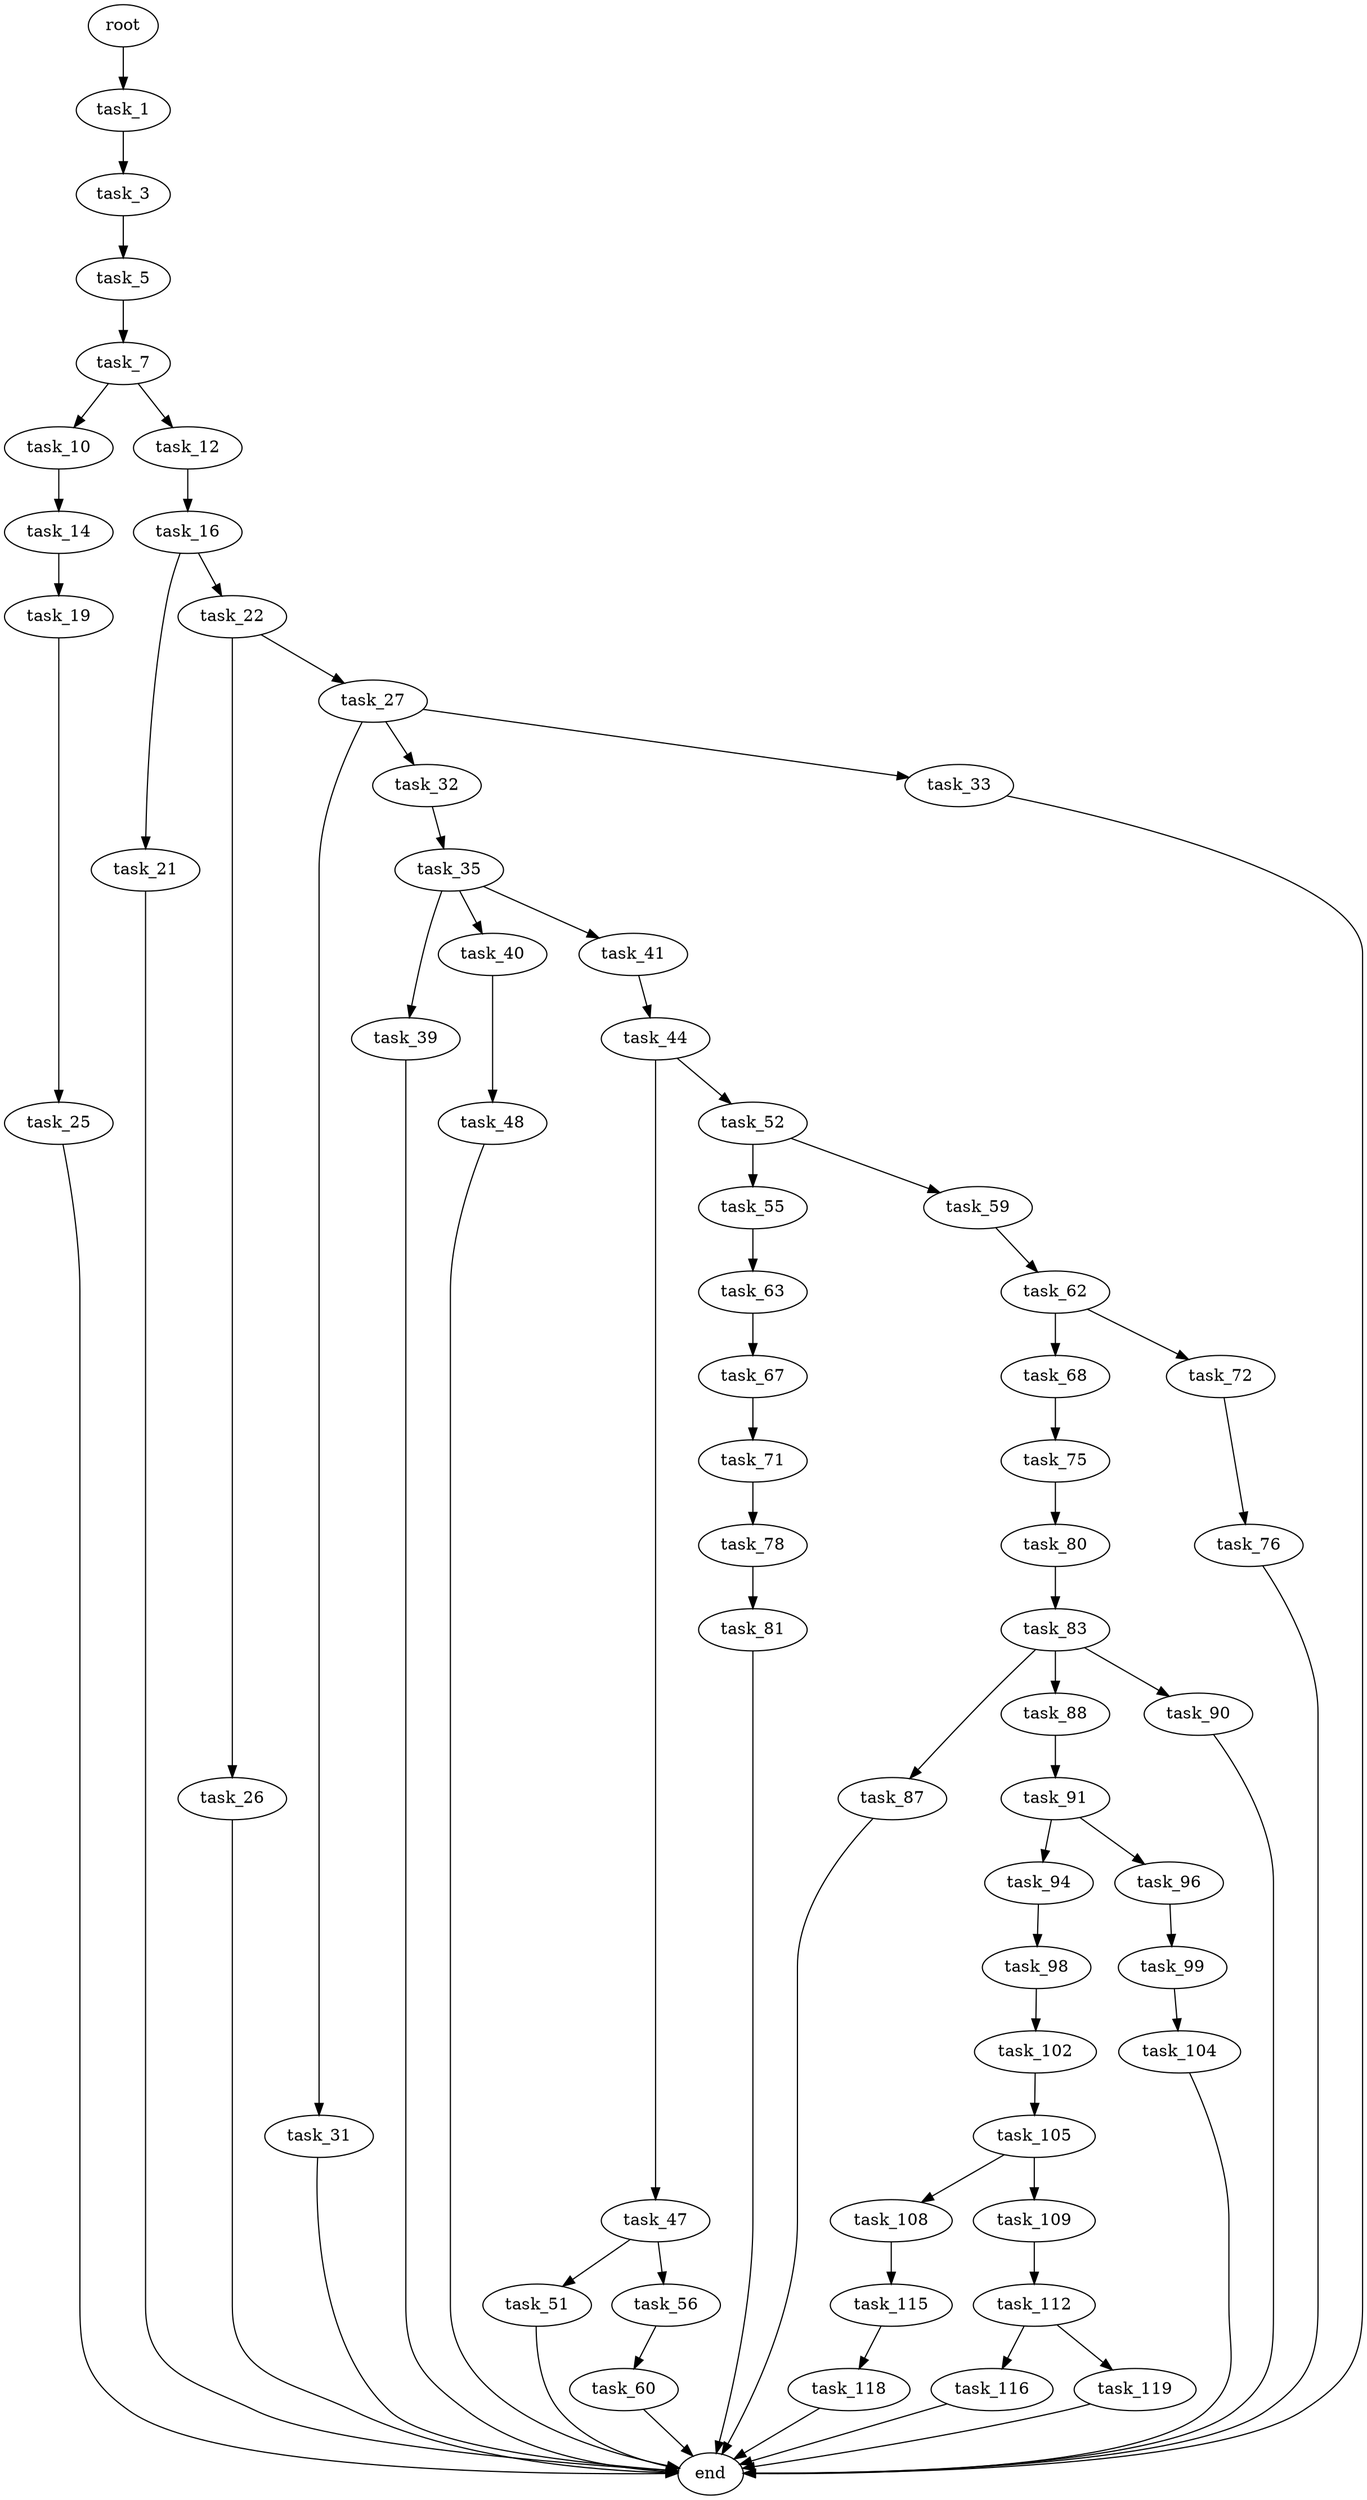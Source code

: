 digraph G {
  root [size="0.000000"];
  task_1 [size="206008441114.000000"];
  task_3 [size="28991029248.000000"];
  task_5 [size="97414569278.000000"];
  task_7 [size="28991029248.000000"];
  task_10 [size="7587448077.000000"];
  task_12 [size="24773236510.000000"];
  task_14 [size="5585814244.000000"];
  task_16 [size="28991029248.000000"];
  task_19 [size="274171213521.000000"];
  task_21 [size="77556595726.000000"];
  task_22 [size="549755813888.000000"];
  task_25 [size="234131957530.000000"];
  task_26 [size="1073741824000.000000"];
  task_27 [size="28991029248.000000"];
  task_31 [size="549755813888.000000"];
  task_32 [size="17354606555.000000"];
  task_33 [size="198195532163.000000"];
  task_35 [size="1017812712144.000000"];
  task_39 [size="259398346308.000000"];
  task_40 [size="4364627582.000000"];
  task_41 [size="8589934592.000000"];
  task_44 [size="23386128451.000000"];
  task_47 [size="782757789696.000000"];
  task_48 [size="9555927622.000000"];
  task_51 [size="231928233984.000000"];
  task_52 [size="10640230865.000000"];
  task_55 [size="664992510815.000000"];
  task_56 [size="17351837843.000000"];
  task_59 [size="113831808029.000000"];
  task_60 [size="368293445632.000000"];
  task_62 [size="134217728000.000000"];
  task_63 [size="4851433400.000000"];
  task_67 [size="8488322718.000000"];
  task_68 [size="9570601170.000000"];
  task_71 [size="782757789696.000000"];
  task_72 [size="28991029248.000000"];
  task_75 [size="8589934592.000000"];
  task_76 [size="11580484096.000000"];
  task_78 [size="987544233881.000000"];
  task_80 [size="368293445632.000000"];
  task_81 [size="42050470430.000000"];
  task_83 [size="15804512535.000000"];
  task_87 [size="1098734272596.000000"];
  task_88 [size="68719476736.000000"];
  task_90 [size="1781104701.000000"];
  task_91 [size="549755813888.000000"];
  task_94 [size="188305930621.000000"];
  task_96 [size="11937278304.000000"];
  task_98 [size="1799001782.000000"];
  task_99 [size="134217728000.000000"];
  task_102 [size="18655661022.000000"];
  task_104 [size="8650172442.000000"];
  task_105 [size="549755813888.000000"];
  task_108 [size="92754208411.000000"];
  task_109 [size="76722318743.000000"];
  task_112 [size="368293445632.000000"];
  task_115 [size="68719476736.000000"];
  task_116 [size="8589934592.000000"];
  task_118 [size="782757789696.000000"];
  task_119 [size="686193856.000000"];
  end [size="0.000000"];

  root -> task_1 [size="1.000000"];
  task_1 -> task_3 [size="134217728.000000"];
  task_3 -> task_5 [size="75497472.000000"];
  task_5 -> task_7 [size="209715200.000000"];
  task_7 -> task_10 [size="75497472.000000"];
  task_7 -> task_12 [size="75497472.000000"];
  task_10 -> task_14 [size="134217728.000000"];
  task_12 -> task_16 [size="411041792.000000"];
  task_14 -> task_19 [size="134217728.000000"];
  task_16 -> task_21 [size="75497472.000000"];
  task_16 -> task_22 [size="75497472.000000"];
  task_19 -> task_25 [size="411041792.000000"];
  task_21 -> end [size="1.000000"];
  task_22 -> task_26 [size="536870912.000000"];
  task_22 -> task_27 [size="536870912.000000"];
  task_25 -> end [size="1.000000"];
  task_26 -> end [size="1.000000"];
  task_27 -> task_31 [size="75497472.000000"];
  task_27 -> task_32 [size="75497472.000000"];
  task_27 -> task_33 [size="75497472.000000"];
  task_31 -> end [size="1.000000"];
  task_32 -> task_35 [size="411041792.000000"];
  task_33 -> end [size="1.000000"];
  task_35 -> task_39 [size="838860800.000000"];
  task_35 -> task_40 [size="838860800.000000"];
  task_35 -> task_41 [size="838860800.000000"];
  task_39 -> end [size="1.000000"];
  task_40 -> task_48 [size="209715200.000000"];
  task_41 -> task_44 [size="33554432.000000"];
  task_44 -> task_47 [size="536870912.000000"];
  task_44 -> task_52 [size="536870912.000000"];
  task_47 -> task_51 [size="679477248.000000"];
  task_47 -> task_56 [size="679477248.000000"];
  task_48 -> end [size="1.000000"];
  task_51 -> end [size="1.000000"];
  task_52 -> task_55 [size="838860800.000000"];
  task_52 -> task_59 [size="838860800.000000"];
  task_55 -> task_63 [size="411041792.000000"];
  task_56 -> task_60 [size="301989888.000000"];
  task_59 -> task_62 [size="411041792.000000"];
  task_60 -> end [size="1.000000"];
  task_62 -> task_68 [size="209715200.000000"];
  task_62 -> task_72 [size="209715200.000000"];
  task_63 -> task_67 [size="301989888.000000"];
  task_67 -> task_71 [size="411041792.000000"];
  task_68 -> task_75 [size="301989888.000000"];
  task_71 -> task_78 [size="679477248.000000"];
  task_72 -> task_76 [size="75497472.000000"];
  task_75 -> task_80 [size="33554432.000000"];
  task_76 -> end [size="1.000000"];
  task_78 -> task_81 [size="679477248.000000"];
  task_80 -> task_83 [size="411041792.000000"];
  task_81 -> end [size="1.000000"];
  task_83 -> task_87 [size="301989888.000000"];
  task_83 -> task_88 [size="301989888.000000"];
  task_83 -> task_90 [size="301989888.000000"];
  task_87 -> end [size="1.000000"];
  task_88 -> task_91 [size="134217728.000000"];
  task_90 -> end [size="1.000000"];
  task_91 -> task_94 [size="536870912.000000"];
  task_91 -> task_96 [size="536870912.000000"];
  task_94 -> task_98 [size="411041792.000000"];
  task_96 -> task_99 [size="301989888.000000"];
  task_98 -> task_102 [size="209715200.000000"];
  task_99 -> task_104 [size="209715200.000000"];
  task_102 -> task_105 [size="33554432.000000"];
  task_104 -> end [size="1.000000"];
  task_105 -> task_108 [size="536870912.000000"];
  task_105 -> task_109 [size="536870912.000000"];
  task_108 -> task_115 [size="75497472.000000"];
  task_109 -> task_112 [size="209715200.000000"];
  task_112 -> task_116 [size="411041792.000000"];
  task_112 -> task_119 [size="411041792.000000"];
  task_115 -> task_118 [size="134217728.000000"];
  task_116 -> end [size="1.000000"];
  task_118 -> end [size="1.000000"];
  task_119 -> end [size="1.000000"];
}
